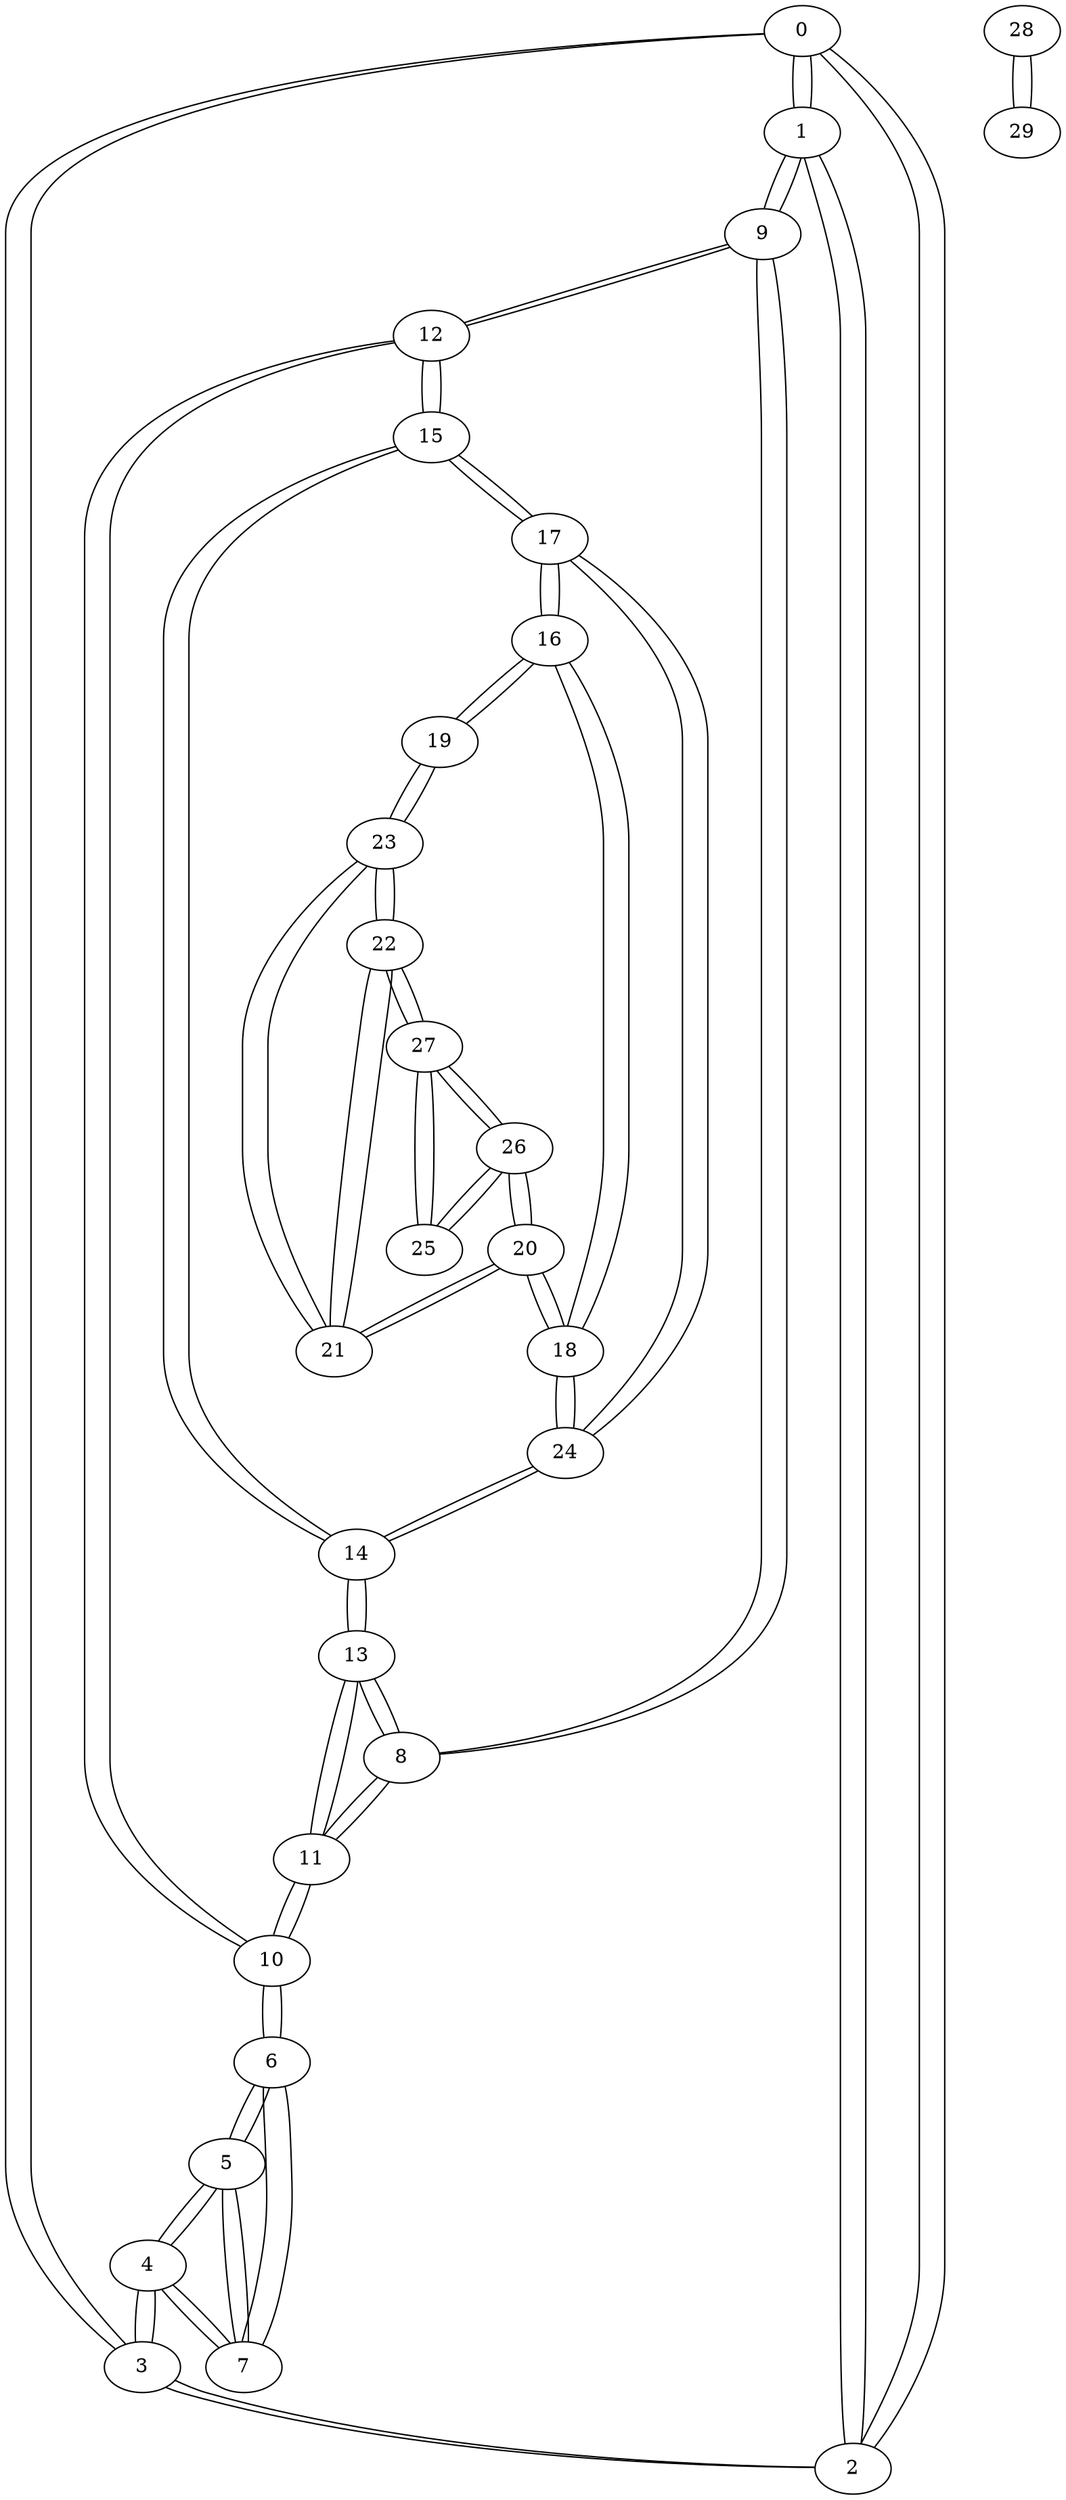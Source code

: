 graph {
0 -- 1
0 -- 2
0 -- 3
1 -- 0
1 -- 2
1 -- 9
2 -- 0
2 -- 1
2 -- 3
3 -- 2
3 -- 0
3 -- 4
4 -- 3
4 -- 5
4 -- 7
5 -- 4
5 -- 6
5 -- 7
6 -- 5
6 -- 7
6 -- 10
7 -- 6
7 -- 4
7 -- 5
8 -- 9
8 -- 11
8 -- 13
9 -- 8
9 -- 1
9 -- 12
10 -- 6
10 -- 11
10 -- 12
11 -- 8
11 -- 10
11 -- 13
12 -- 10
12 -- 9
12 -- 15
13 -- 11
13 -- 8
13 -- 14
14 -- 13
14 -- 15
14 -- 24
15 -- 14
15 -- 12
15 -- 17
16 -- 17
16 -- 18
16 -- 19
17 -- 16
17 -- 15
17 -- 24
18 -- 16
18 -- 20
18 -- 24
19 -- 16
19 -- 23
20 -- 18
20 -- 21
20 -- 26
21 -- 20
21 -- 22
21 -- 23
22 -- 21
22 -- 23
22 -- 27
23 -- 19
23 -- 22
23 -- 21
24 -- 14
24 -- 18
24 -- 17
25 -- 26
25 -- 27
26 -- 25
26 -- 20
26 -- 27
27 -- 22
27 -- 25
27 -- 26
28 -- 29
29 -- 28
}
